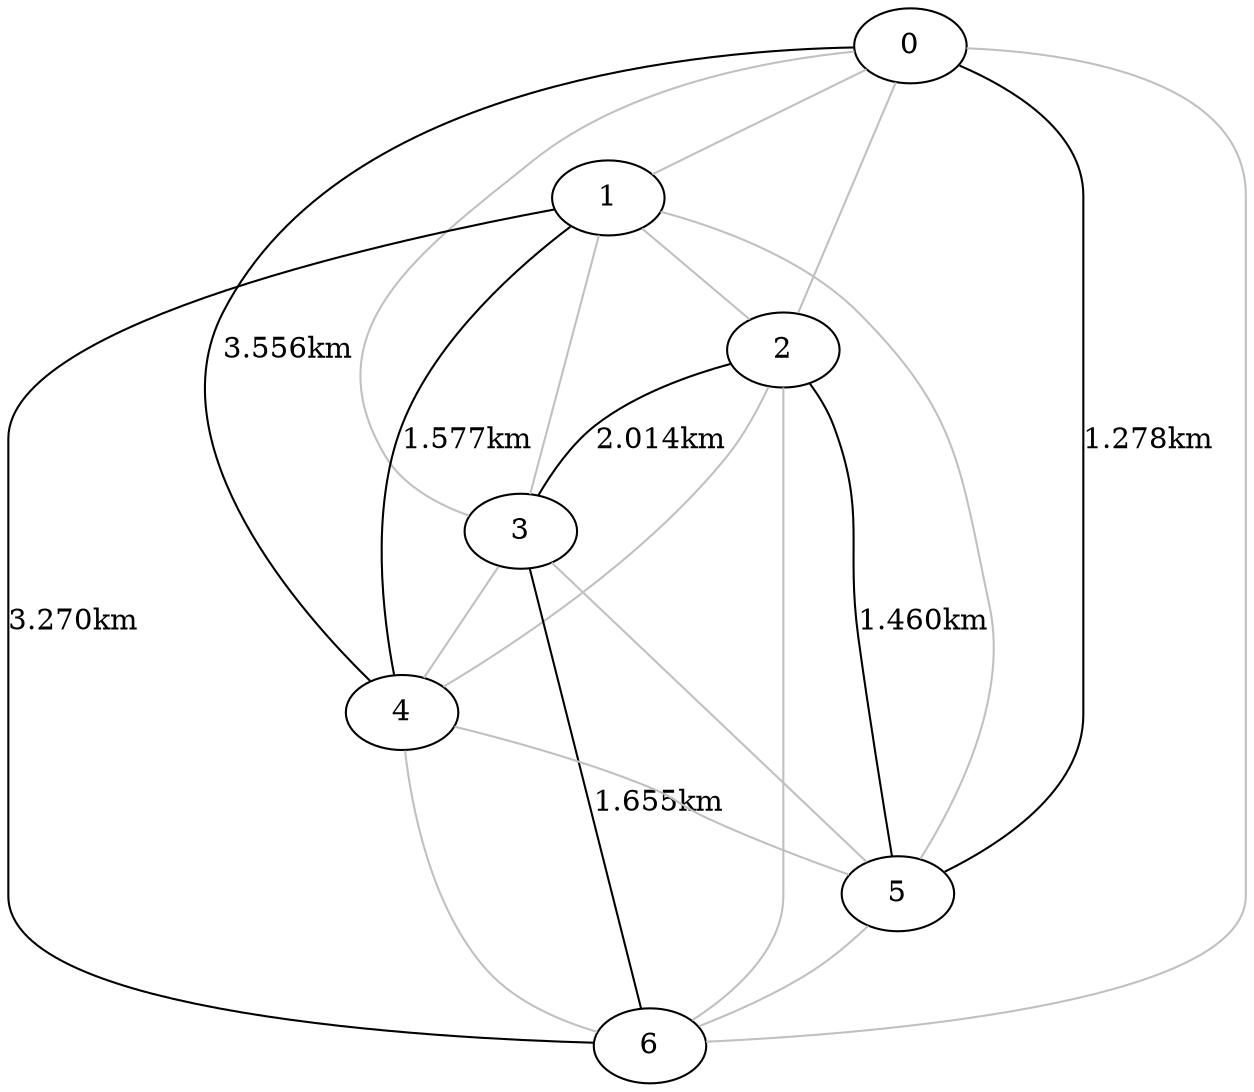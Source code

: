strict graph {
0--1 [color=grey];
0--2 [color=grey];
0--3 [color=grey];
0--4 [label =  "3.556km"];
0--5 [label =  "1.278km"];
0--6 [color=grey];
1--2 [color=grey];
1--3 [color=grey];
1--4 [label =  "1.577km"];
1--5 [color=grey];
1--6 [label = "3.270km"];
2--3 [label =  "2.014km"];
2--4 [color=grey];
2--5 [label = "1.460km"];
2--6 [color=grey];
3--4 [color=grey];
3--5 [color=grey];
3--6 [label =  "1.655km"];
4--5 [color=grey];
4--6 [color=grey];
5--6 [color=grey];
}